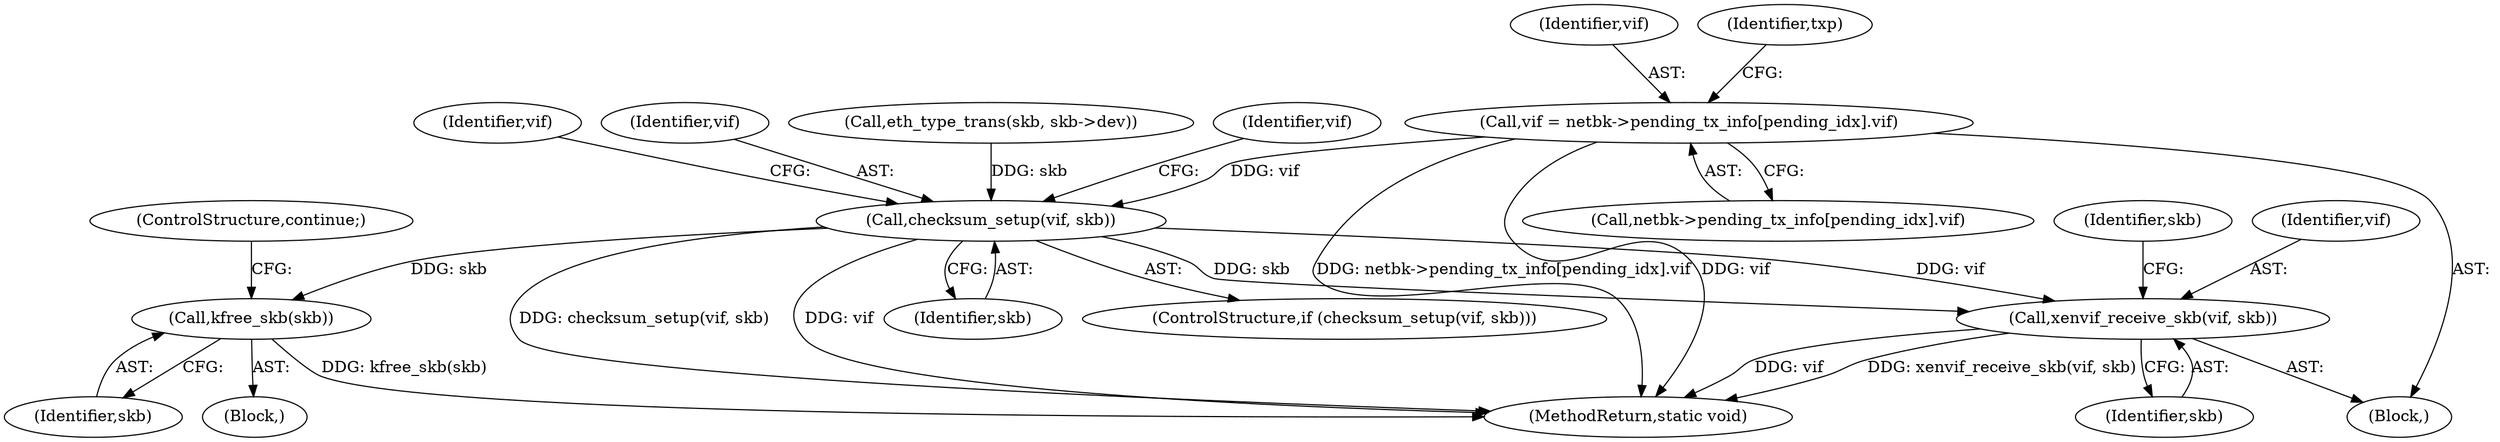 digraph "0_linux_7d5145d8eb2b9791533ffe4dc003b129b9696c48_2@array" {
"1000137" [label="(Call,vif = netbk->pending_tx_info[pending_idx].vif)"];
"1000286" [label="(Call,checksum_setup(vif, skb))"];
"1000295" [label="(Call,kfree_skb(skb))"];
"1000317" [label="(Call,xenvif_receive_skb(vif, skb))"];
"1000138" [label="(Identifier,vif)"];
"1000296" [label="(Identifier,skb)"];
"1000302" [label="(Identifier,vif)"];
"1000286" [label="(Call,checksum_setup(vif, skb))"];
"1000297" [label="(ControlStructure,continue;)"];
"1000289" [label="(Block,)"];
"1000287" [label="(Identifier,vif)"];
"1000317" [label="(Call,xenvif_receive_skb(vif, skb))"];
"1000280" [label="(Call,eth_type_trans(skb, skb->dev))"];
"1000319" [label="(Identifier,skb)"];
"1000292" [label="(Identifier,vif)"];
"1000295" [label="(Call,kfree_skb(skb))"];
"1000124" [label="(Block,)"];
"1000147" [label="(Identifier,txp)"];
"1000117" [label="(Identifier,skb)"];
"1000288" [label="(Identifier,skb)"];
"1000318" [label="(Identifier,vif)"];
"1000320" [label="(MethodReturn,static void)"];
"1000285" [label="(ControlStructure,if (checksum_setup(vif, skb)))"];
"1000139" [label="(Call,netbk->pending_tx_info[pending_idx].vif)"];
"1000137" [label="(Call,vif = netbk->pending_tx_info[pending_idx].vif)"];
"1000137" -> "1000124"  [label="AST: "];
"1000137" -> "1000139"  [label="CFG: "];
"1000138" -> "1000137"  [label="AST: "];
"1000139" -> "1000137"  [label="AST: "];
"1000147" -> "1000137"  [label="CFG: "];
"1000137" -> "1000320"  [label="DDG: netbk->pending_tx_info[pending_idx].vif"];
"1000137" -> "1000320"  [label="DDG: vif"];
"1000137" -> "1000286"  [label="DDG: vif"];
"1000286" -> "1000285"  [label="AST: "];
"1000286" -> "1000288"  [label="CFG: "];
"1000287" -> "1000286"  [label="AST: "];
"1000288" -> "1000286"  [label="AST: "];
"1000292" -> "1000286"  [label="CFG: "];
"1000302" -> "1000286"  [label="CFG: "];
"1000286" -> "1000320"  [label="DDG: checksum_setup(vif, skb)"];
"1000286" -> "1000320"  [label="DDG: vif"];
"1000280" -> "1000286"  [label="DDG: skb"];
"1000286" -> "1000295"  [label="DDG: skb"];
"1000286" -> "1000317"  [label="DDG: vif"];
"1000286" -> "1000317"  [label="DDG: skb"];
"1000295" -> "1000289"  [label="AST: "];
"1000295" -> "1000296"  [label="CFG: "];
"1000296" -> "1000295"  [label="AST: "];
"1000297" -> "1000295"  [label="CFG: "];
"1000295" -> "1000320"  [label="DDG: kfree_skb(skb)"];
"1000317" -> "1000124"  [label="AST: "];
"1000317" -> "1000319"  [label="CFG: "];
"1000318" -> "1000317"  [label="AST: "];
"1000319" -> "1000317"  [label="AST: "];
"1000117" -> "1000317"  [label="CFG: "];
"1000317" -> "1000320"  [label="DDG: vif"];
"1000317" -> "1000320"  [label="DDG: xenvif_receive_skb(vif, skb)"];
}
